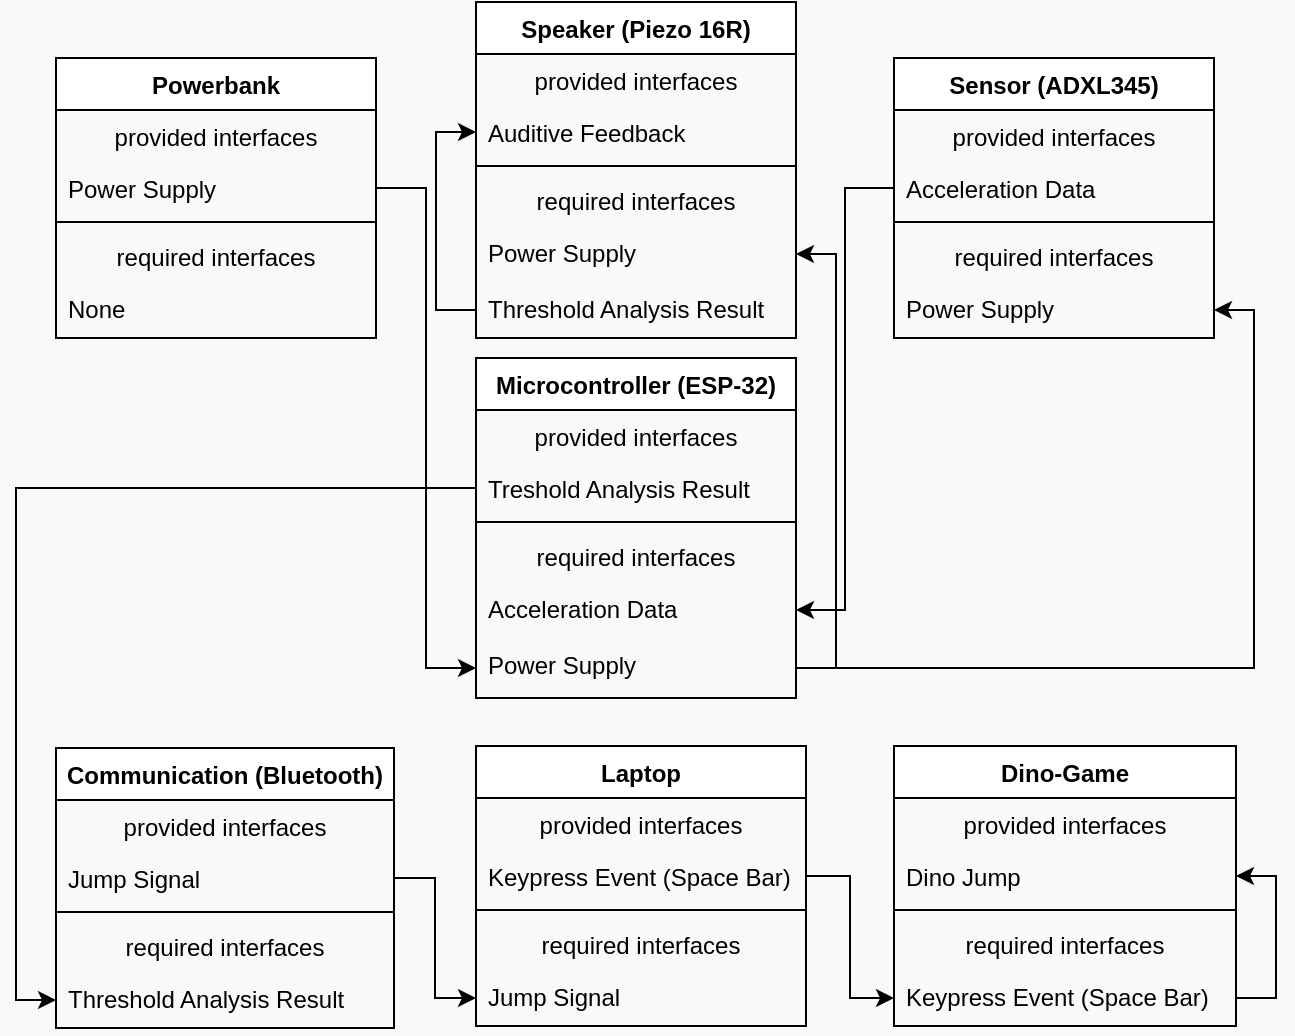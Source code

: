 <mxfile version="26.0.9">
  <diagram id="C5RBs43oDa-KdzZeNtuy" name="Page-1">
    <mxGraphModel dx="946" dy="661" grid="0" gridSize="10" guides="1" tooltips="1" connect="1" arrows="0" fold="0" page="1" pageScale="1" pageWidth="827" pageHeight="1169" background="light-dark(#f9f9f9, #ff7777)" math="0" shadow="0">
      <root>
        <mxCell id="WIyWlLk6GJQsqaUBKTNV-0" />
        <mxCell id="WIyWlLk6GJQsqaUBKTNV-1" parent="WIyWlLk6GJQsqaUBKTNV-0" />
        <mxCell id="zkfFHV4jXpPFQw0GAbJ--17" value="Microcontroller (ESP-32)" style="swimlane;fontStyle=1;align=center;verticalAlign=top;childLayout=stackLayout;horizontal=1;startSize=26;horizontalStack=0;resizeParent=1;resizeLast=0;collapsible=1;marginBottom=0;rounded=0;shadow=0;strokeWidth=1;" parent="WIyWlLk6GJQsqaUBKTNV-1" vertex="1">
          <mxGeometry x="300" y="250" width="160" height="170" as="geometry">
            <mxRectangle x="300" y="250" width="160" height="26" as="alternateBounds" />
          </mxGeometry>
        </mxCell>
        <mxCell id="zkfFHV4jXpPFQw0GAbJ--18" value="provided interfaces" style="text;align=center;verticalAlign=top;spacingLeft=4;spacingRight=4;overflow=hidden;rotatable=0;points=[[0,0.5],[1,0.5]];portConstraint=eastwest;" parent="zkfFHV4jXpPFQw0GAbJ--17" vertex="1">
          <mxGeometry y="26" width="160" height="26" as="geometry" />
        </mxCell>
        <mxCell id="zkfFHV4jXpPFQw0GAbJ--19" value="Treshold Analysis Result" style="text;align=left;verticalAlign=top;spacingLeft=4;spacingRight=4;overflow=hidden;rotatable=0;points=[[0,0.5],[1,0.5]];portConstraint=eastwest;rounded=0;shadow=0;html=0;" parent="zkfFHV4jXpPFQw0GAbJ--17" vertex="1">
          <mxGeometry y="52" width="160" height="26" as="geometry" />
        </mxCell>
        <mxCell id="zkfFHV4jXpPFQw0GAbJ--23" value="" style="line;html=1;strokeWidth=1;align=left;verticalAlign=middle;spacingTop=-1;spacingLeft=3;spacingRight=3;rotatable=0;labelPosition=right;points=[];portConstraint=eastwest;" parent="zkfFHV4jXpPFQw0GAbJ--17" vertex="1">
          <mxGeometry y="78" width="160" height="8" as="geometry" />
        </mxCell>
        <mxCell id="zkfFHV4jXpPFQw0GAbJ--24" value="required interfaces" style="text;align=center;verticalAlign=top;spacingLeft=4;spacingRight=4;overflow=hidden;rotatable=0;points=[[0,0.5],[1,0.5]];portConstraint=eastwest;" parent="zkfFHV4jXpPFQw0GAbJ--17" vertex="1">
          <mxGeometry y="86" width="160" height="26" as="geometry" />
        </mxCell>
        <mxCell id="zkfFHV4jXpPFQw0GAbJ--25" value="Acceleration Data&#xa;" style="text;align=left;verticalAlign=top;spacingLeft=4;spacingRight=4;overflow=hidden;rotatable=0;points=[[0,0.5],[1,0.5]];portConstraint=eastwest;" parent="zkfFHV4jXpPFQw0GAbJ--17" vertex="1">
          <mxGeometry y="112" width="160" height="28" as="geometry" />
        </mxCell>
        <mxCell id="FBuUf3bb7noWJQcVGMWO-40" value="Power Supply&#xa;" style="text;align=left;verticalAlign=top;spacingLeft=4;spacingRight=4;overflow=hidden;rotatable=0;points=[[0,0.5],[1,0.5]];portConstraint=eastwest;" parent="zkfFHV4jXpPFQw0GAbJ--17" vertex="1">
          <mxGeometry y="140" width="160" height="30" as="geometry" />
        </mxCell>
        <mxCell id="FBuUf3bb7noWJQcVGMWO-2" value="Sensor (ADXL345)" style="swimlane;fontStyle=1;align=center;verticalAlign=top;childLayout=stackLayout;horizontal=1;startSize=26;horizontalStack=0;resizeParent=1;resizeLast=0;collapsible=1;marginBottom=0;rounded=0;shadow=0;strokeWidth=1;" parent="WIyWlLk6GJQsqaUBKTNV-1" vertex="1">
          <mxGeometry x="509" y="100" width="160" height="140" as="geometry">
            <mxRectangle x="550" y="140" width="160" height="26" as="alternateBounds" />
          </mxGeometry>
        </mxCell>
        <mxCell id="FBuUf3bb7noWJQcVGMWO-3" value="provided interfaces" style="text;align=center;verticalAlign=top;spacingLeft=4;spacingRight=4;overflow=hidden;rotatable=0;points=[[0,0.5],[1,0.5]];portConstraint=eastwest;" parent="FBuUf3bb7noWJQcVGMWO-2" vertex="1">
          <mxGeometry y="26" width="160" height="26" as="geometry" />
        </mxCell>
        <mxCell id="FBuUf3bb7noWJQcVGMWO-4" value="Acceleration Data" style="text;align=left;verticalAlign=top;spacingLeft=4;spacingRight=4;overflow=hidden;rotatable=0;points=[[0,0.5],[1,0.5]];portConstraint=eastwest;rounded=0;shadow=0;html=0;" parent="FBuUf3bb7noWJQcVGMWO-2" vertex="1">
          <mxGeometry y="52" width="160" height="26" as="geometry" />
        </mxCell>
        <mxCell id="FBuUf3bb7noWJQcVGMWO-5" value="" style="line;html=1;strokeWidth=1;align=left;verticalAlign=middle;spacingTop=-1;spacingLeft=3;spacingRight=3;rotatable=0;labelPosition=right;points=[];portConstraint=eastwest;" parent="FBuUf3bb7noWJQcVGMWO-2" vertex="1">
          <mxGeometry y="78" width="160" height="8" as="geometry" />
        </mxCell>
        <mxCell id="FBuUf3bb7noWJQcVGMWO-6" value="required interfaces" style="text;align=center;verticalAlign=top;spacingLeft=4;spacingRight=4;overflow=hidden;rotatable=0;points=[[0,0.5],[1,0.5]];portConstraint=eastwest;" parent="FBuUf3bb7noWJQcVGMWO-2" vertex="1">
          <mxGeometry y="86" width="160" height="26" as="geometry" />
        </mxCell>
        <mxCell id="FBuUf3bb7noWJQcVGMWO-7" value="Power Supply" style="text;align=left;verticalAlign=top;spacingLeft=4;spacingRight=4;overflow=hidden;rotatable=0;points=[[0,0.5],[1,0.5]];portConstraint=eastwest;" parent="FBuUf3bb7noWJQcVGMWO-2" vertex="1">
          <mxGeometry y="112" width="160" height="28" as="geometry" />
        </mxCell>
        <mxCell id="FBuUf3bb7noWJQcVGMWO-16" value="Communication (Bluetooth)" style="swimlane;fontStyle=1;align=center;verticalAlign=top;childLayout=stackLayout;horizontal=1;startSize=26;horizontalStack=0;resizeParent=1;resizeLast=0;collapsible=1;marginBottom=0;rounded=0;shadow=0;strokeWidth=1;" parent="WIyWlLk6GJQsqaUBKTNV-1" vertex="1">
          <mxGeometry x="90" y="445" width="169" height="140" as="geometry">
            <mxRectangle x="550" y="140" width="160" height="26" as="alternateBounds" />
          </mxGeometry>
        </mxCell>
        <mxCell id="FBuUf3bb7noWJQcVGMWO-17" value="provided interfaces" style="text;align=center;verticalAlign=top;spacingLeft=4;spacingRight=4;overflow=hidden;rotatable=0;points=[[0,0.5],[1,0.5]];portConstraint=eastwest;" parent="FBuUf3bb7noWJQcVGMWO-16" vertex="1">
          <mxGeometry y="26" width="169" height="26" as="geometry" />
        </mxCell>
        <mxCell id="FBuUf3bb7noWJQcVGMWO-18" value="Jump Signal" style="text;align=left;verticalAlign=top;spacingLeft=4;spacingRight=4;overflow=hidden;rotatable=0;points=[[0,0.5],[1,0.5]];portConstraint=eastwest;rounded=0;shadow=0;html=0;" parent="FBuUf3bb7noWJQcVGMWO-16" vertex="1">
          <mxGeometry y="52" width="169" height="26" as="geometry" />
        </mxCell>
        <mxCell id="FBuUf3bb7noWJQcVGMWO-19" value="" style="line;html=1;strokeWidth=1;align=left;verticalAlign=middle;spacingTop=-1;spacingLeft=3;spacingRight=3;rotatable=0;labelPosition=right;points=[];portConstraint=eastwest;" parent="FBuUf3bb7noWJQcVGMWO-16" vertex="1">
          <mxGeometry y="78" width="169" height="8" as="geometry" />
        </mxCell>
        <mxCell id="FBuUf3bb7noWJQcVGMWO-20" value="required interfaces" style="text;align=center;verticalAlign=top;spacingLeft=4;spacingRight=4;overflow=hidden;rotatable=0;points=[[0,0.5],[1,0.5]];portConstraint=eastwest;" parent="FBuUf3bb7noWJQcVGMWO-16" vertex="1">
          <mxGeometry y="86" width="169" height="26" as="geometry" />
        </mxCell>
        <mxCell id="FBuUf3bb7noWJQcVGMWO-21" value="Threshold Analysis Result" style="text;align=left;verticalAlign=top;spacingLeft=4;spacingRight=4;overflow=hidden;rotatable=0;points=[[0,0.5],[1,0.5]];portConstraint=eastwest;" parent="FBuUf3bb7noWJQcVGMWO-16" vertex="1">
          <mxGeometry y="112" width="169" height="28" as="geometry" />
        </mxCell>
        <mxCell id="FBuUf3bb7noWJQcVGMWO-22" value="Laptop" style="swimlane;fontStyle=1;align=center;verticalAlign=top;childLayout=stackLayout;horizontal=1;startSize=26;horizontalStack=0;resizeParent=1;resizeLast=0;collapsible=1;marginBottom=0;rounded=0;shadow=0;strokeWidth=1;" parent="WIyWlLk6GJQsqaUBKTNV-1" vertex="1">
          <mxGeometry x="300" y="444" width="165" height="140" as="geometry">
            <mxRectangle x="550" y="140" width="160" height="26" as="alternateBounds" />
          </mxGeometry>
        </mxCell>
        <mxCell id="FBuUf3bb7noWJQcVGMWO-23" value="provided interfaces" style="text;align=center;verticalAlign=top;spacingLeft=4;spacingRight=4;overflow=hidden;rotatable=0;points=[[0,0.5],[1,0.5]];portConstraint=eastwest;" parent="FBuUf3bb7noWJQcVGMWO-22" vertex="1">
          <mxGeometry y="26" width="165" height="26" as="geometry" />
        </mxCell>
        <mxCell id="FBuUf3bb7noWJQcVGMWO-24" value="Keypress Event (Space Bar)" style="text;align=left;verticalAlign=top;spacingLeft=4;spacingRight=4;overflow=hidden;rotatable=0;points=[[0,0.5],[1,0.5]];portConstraint=eastwest;rounded=0;shadow=0;html=0;" parent="FBuUf3bb7noWJQcVGMWO-22" vertex="1">
          <mxGeometry y="52" width="165" height="26" as="geometry" />
        </mxCell>
        <mxCell id="FBuUf3bb7noWJQcVGMWO-25" value="" style="line;html=1;strokeWidth=1;align=left;verticalAlign=middle;spacingTop=-1;spacingLeft=3;spacingRight=3;rotatable=0;labelPosition=right;points=[];portConstraint=eastwest;" parent="FBuUf3bb7noWJQcVGMWO-22" vertex="1">
          <mxGeometry y="78" width="165" height="8" as="geometry" />
        </mxCell>
        <mxCell id="FBuUf3bb7noWJQcVGMWO-26" value="required interfaces" style="text;align=center;verticalAlign=top;spacingLeft=4;spacingRight=4;overflow=hidden;rotatable=0;points=[[0,0.5],[1,0.5]];portConstraint=eastwest;" parent="FBuUf3bb7noWJQcVGMWO-22" vertex="1">
          <mxGeometry y="86" width="165" height="26" as="geometry" />
        </mxCell>
        <mxCell id="FBuUf3bb7noWJQcVGMWO-27" value="Jump Signal" style="text;align=left;verticalAlign=top;spacingLeft=4;spacingRight=4;overflow=hidden;rotatable=0;points=[[0,0.5],[1,0.5]];portConstraint=eastwest;" parent="FBuUf3bb7noWJQcVGMWO-22" vertex="1">
          <mxGeometry y="112" width="165" height="28" as="geometry" />
        </mxCell>
        <mxCell id="FBuUf3bb7noWJQcVGMWO-28" value="Powerbank" style="swimlane;fontStyle=1;align=center;verticalAlign=top;childLayout=stackLayout;horizontal=1;startSize=26;horizontalStack=0;resizeParent=1;resizeLast=0;collapsible=1;marginBottom=0;rounded=0;shadow=0;strokeWidth=1;" parent="WIyWlLk6GJQsqaUBKTNV-1" vertex="1">
          <mxGeometry x="90" y="100" width="160" height="140" as="geometry">
            <mxRectangle x="550" y="140" width="160" height="26" as="alternateBounds" />
          </mxGeometry>
        </mxCell>
        <mxCell id="FBuUf3bb7noWJQcVGMWO-29" value="provided interfaces" style="text;align=center;verticalAlign=top;spacingLeft=4;spacingRight=4;overflow=hidden;rotatable=0;points=[[0,0.5],[1,0.5]];portConstraint=eastwest;" parent="FBuUf3bb7noWJQcVGMWO-28" vertex="1">
          <mxGeometry y="26" width="160" height="26" as="geometry" />
        </mxCell>
        <mxCell id="FBuUf3bb7noWJQcVGMWO-30" value="Power Supply" style="text;align=left;verticalAlign=top;spacingLeft=4;spacingRight=4;overflow=hidden;rotatable=0;points=[[0,0.5],[1,0.5]];portConstraint=eastwest;rounded=0;shadow=0;html=0;" parent="FBuUf3bb7noWJQcVGMWO-28" vertex="1">
          <mxGeometry y="52" width="160" height="26" as="geometry" />
        </mxCell>
        <mxCell id="FBuUf3bb7noWJQcVGMWO-31" value="" style="line;html=1;strokeWidth=1;align=left;verticalAlign=middle;spacingTop=-1;spacingLeft=3;spacingRight=3;rotatable=0;labelPosition=right;points=[];portConstraint=eastwest;" parent="FBuUf3bb7noWJQcVGMWO-28" vertex="1">
          <mxGeometry y="78" width="160" height="8" as="geometry" />
        </mxCell>
        <mxCell id="FBuUf3bb7noWJQcVGMWO-32" value="required interfaces" style="text;align=center;verticalAlign=top;spacingLeft=4;spacingRight=4;overflow=hidden;rotatable=0;points=[[0,0.5],[1,0.5]];portConstraint=eastwest;" parent="FBuUf3bb7noWJQcVGMWO-28" vertex="1">
          <mxGeometry y="86" width="160" height="26" as="geometry" />
        </mxCell>
        <mxCell id="FBuUf3bb7noWJQcVGMWO-33" value="None" style="text;align=left;verticalAlign=top;spacingLeft=4;spacingRight=4;overflow=hidden;rotatable=0;points=[[0,0.5],[1,0.5]];portConstraint=eastwest;" parent="FBuUf3bb7noWJQcVGMWO-28" vertex="1">
          <mxGeometry y="112" width="160" height="28" as="geometry" />
        </mxCell>
        <mxCell id="FBuUf3bb7noWJQcVGMWO-43" style="edgeStyle=orthogonalEdgeStyle;rounded=0;orthogonalLoop=1;jettySize=auto;html=1;exitX=1;exitY=0.5;exitDx=0;exitDy=0;entryX=0;entryY=0.5;entryDx=0;entryDy=0;" parent="WIyWlLk6GJQsqaUBKTNV-1" source="FBuUf3bb7noWJQcVGMWO-30" target="FBuUf3bb7noWJQcVGMWO-40" edge="1">
          <mxGeometry relative="1" as="geometry" />
        </mxCell>
        <mxCell id="FBuUf3bb7noWJQcVGMWO-44" style="edgeStyle=orthogonalEdgeStyle;rounded=0;orthogonalLoop=1;jettySize=auto;html=1;exitX=1;exitY=0.5;exitDx=0;exitDy=0;entryX=1;entryY=0.5;entryDx=0;entryDy=0;" parent="WIyWlLk6GJQsqaUBKTNV-1" source="FBuUf3bb7noWJQcVGMWO-40" target="FBuUf3bb7noWJQcVGMWO-7" edge="1">
          <mxGeometry relative="1" as="geometry" />
        </mxCell>
        <mxCell id="FBuUf3bb7noWJQcVGMWO-45" style="edgeStyle=orthogonalEdgeStyle;rounded=0;orthogonalLoop=1;jettySize=auto;html=1;exitX=0;exitY=0.5;exitDx=0;exitDy=0;entryX=1;entryY=0.5;entryDx=0;entryDy=0;" parent="WIyWlLk6GJQsqaUBKTNV-1" source="FBuUf3bb7noWJQcVGMWO-4" target="zkfFHV4jXpPFQw0GAbJ--25" edge="1">
          <mxGeometry relative="1" as="geometry" />
        </mxCell>
        <mxCell id="FBuUf3bb7noWJQcVGMWO-46" style="edgeStyle=orthogonalEdgeStyle;rounded=0;orthogonalLoop=1;jettySize=auto;html=1;exitX=0;exitY=0.5;exitDx=0;exitDy=0;entryX=0;entryY=0.5;entryDx=0;entryDy=0;" parent="WIyWlLk6GJQsqaUBKTNV-1" source="zkfFHV4jXpPFQw0GAbJ--19" target="FBuUf3bb7noWJQcVGMWO-21" edge="1">
          <mxGeometry relative="1" as="geometry" />
        </mxCell>
        <mxCell id="FBuUf3bb7noWJQcVGMWO-48" value="Dino-Game" style="swimlane;fontStyle=1;align=center;verticalAlign=top;childLayout=stackLayout;horizontal=1;startSize=26;horizontalStack=0;resizeParent=1;resizeLast=0;collapsible=1;marginBottom=0;rounded=0;shadow=0;strokeWidth=1;" parent="WIyWlLk6GJQsqaUBKTNV-1" vertex="1">
          <mxGeometry x="509" y="444" width="171" height="140" as="geometry">
            <mxRectangle x="550" y="140" width="160" height="26" as="alternateBounds" />
          </mxGeometry>
        </mxCell>
        <mxCell id="FBuUf3bb7noWJQcVGMWO-49" value="provided interfaces" style="text;align=center;verticalAlign=top;spacingLeft=4;spacingRight=4;overflow=hidden;rotatable=0;points=[[0,0.5],[1,0.5]];portConstraint=eastwest;" parent="FBuUf3bb7noWJQcVGMWO-48" vertex="1">
          <mxGeometry y="26" width="171" height="26" as="geometry" />
        </mxCell>
        <mxCell id="FBuUf3bb7noWJQcVGMWO-50" value="Dino Jump" style="text;align=left;verticalAlign=top;spacingLeft=4;spacingRight=4;overflow=hidden;rotatable=0;points=[[0,0.5],[1,0.5]];portConstraint=eastwest;rounded=0;shadow=0;html=0;" parent="FBuUf3bb7noWJQcVGMWO-48" vertex="1">
          <mxGeometry y="52" width="171" height="26" as="geometry" />
        </mxCell>
        <mxCell id="FBuUf3bb7noWJQcVGMWO-51" value="" style="line;html=1;strokeWidth=1;align=left;verticalAlign=middle;spacingTop=-1;spacingLeft=3;spacingRight=3;rotatable=0;labelPosition=right;points=[];portConstraint=eastwest;" parent="FBuUf3bb7noWJQcVGMWO-48" vertex="1">
          <mxGeometry y="78" width="171" height="8" as="geometry" />
        </mxCell>
        <mxCell id="FBuUf3bb7noWJQcVGMWO-52" value="required interfaces" style="text;align=center;verticalAlign=top;spacingLeft=4;spacingRight=4;overflow=hidden;rotatable=0;points=[[0,0.5],[1,0.5]];portConstraint=eastwest;" parent="FBuUf3bb7noWJQcVGMWO-48" vertex="1">
          <mxGeometry y="86" width="171" height="26" as="geometry" />
        </mxCell>
        <mxCell id="5X4Yvp1WfGCFXUjbnYLh-10" style="edgeStyle=orthogonalEdgeStyle;rounded=0;orthogonalLoop=1;jettySize=auto;html=1;exitX=1;exitY=0.5;exitDx=0;exitDy=0;entryX=1;entryY=0.5;entryDx=0;entryDy=0;" parent="FBuUf3bb7noWJQcVGMWO-48" source="FBuUf3bb7noWJQcVGMWO-53" target="FBuUf3bb7noWJQcVGMWO-50" edge="1">
          <mxGeometry relative="1" as="geometry" />
        </mxCell>
        <mxCell id="FBuUf3bb7noWJQcVGMWO-53" value="Keypress Event (Space Bar)" style="text;align=left;verticalAlign=top;spacingLeft=4;spacingRight=4;overflow=hidden;rotatable=0;points=[[0,0.5],[1,0.5]];portConstraint=eastwest;" parent="FBuUf3bb7noWJQcVGMWO-48" vertex="1">
          <mxGeometry y="112" width="171" height="28" as="geometry" />
        </mxCell>
        <mxCell id="FBuUf3bb7noWJQcVGMWO-54" style="edgeStyle=orthogonalEdgeStyle;rounded=0;orthogonalLoop=1;jettySize=auto;html=1;exitX=1;exitY=0.5;exitDx=0;exitDy=0;entryX=0;entryY=0.5;entryDx=0;entryDy=0;" parent="WIyWlLk6GJQsqaUBKTNV-1" source="FBuUf3bb7noWJQcVGMWO-24" target="FBuUf3bb7noWJQcVGMWO-53" edge="1">
          <mxGeometry relative="1" as="geometry" />
        </mxCell>
        <mxCell id="5X4Yvp1WfGCFXUjbnYLh-0" value="Speaker (Piezo 16R)" style="swimlane;fontStyle=1;align=center;verticalAlign=top;childLayout=stackLayout;horizontal=1;startSize=26;horizontalStack=0;resizeParent=1;resizeLast=0;collapsible=1;marginBottom=0;rounded=0;shadow=0;strokeWidth=1;" parent="WIyWlLk6GJQsqaUBKTNV-1" vertex="1">
          <mxGeometry x="300" y="72" width="160" height="168" as="geometry">
            <mxRectangle x="550" y="140" width="160" height="26" as="alternateBounds" />
          </mxGeometry>
        </mxCell>
        <mxCell id="5X4Yvp1WfGCFXUjbnYLh-1" value="provided interfaces" style="text;align=center;verticalAlign=top;spacingLeft=4;spacingRight=4;overflow=hidden;rotatable=0;points=[[0,0.5],[1,0.5]];portConstraint=eastwest;" parent="5X4Yvp1WfGCFXUjbnYLh-0" vertex="1">
          <mxGeometry y="26" width="160" height="26" as="geometry" />
        </mxCell>
        <mxCell id="5X4Yvp1WfGCFXUjbnYLh-2" value="Auditive Feedback" style="text;align=left;verticalAlign=top;spacingLeft=4;spacingRight=4;overflow=hidden;rotatable=0;points=[[0,0.5],[1,0.5]];portConstraint=eastwest;rounded=0;shadow=0;html=0;" parent="5X4Yvp1WfGCFXUjbnYLh-0" vertex="1">
          <mxGeometry y="52" width="160" height="26" as="geometry" />
        </mxCell>
        <mxCell id="5X4Yvp1WfGCFXUjbnYLh-3" value="" style="line;html=1;strokeWidth=1;align=left;verticalAlign=middle;spacingTop=-1;spacingLeft=3;spacingRight=3;rotatable=0;labelPosition=right;points=[];portConstraint=eastwest;" parent="5X4Yvp1WfGCFXUjbnYLh-0" vertex="1">
          <mxGeometry y="78" width="160" height="8" as="geometry" />
        </mxCell>
        <mxCell id="5X4Yvp1WfGCFXUjbnYLh-4" value="required interfaces" style="text;align=center;verticalAlign=top;spacingLeft=4;spacingRight=4;overflow=hidden;rotatable=0;points=[[0,0.5],[1,0.5]];portConstraint=eastwest;" parent="5X4Yvp1WfGCFXUjbnYLh-0" vertex="1">
          <mxGeometry y="86" width="160" height="26" as="geometry" />
        </mxCell>
        <mxCell id="5X4Yvp1WfGCFXUjbnYLh-5" value="Power Supply" style="text;align=left;verticalAlign=top;spacingLeft=4;spacingRight=4;overflow=hidden;rotatable=0;points=[[0,0.5],[1,0.5]];portConstraint=eastwest;" parent="5X4Yvp1WfGCFXUjbnYLh-0" vertex="1">
          <mxGeometry y="112" width="160" height="28" as="geometry" />
        </mxCell>
        <mxCell id="5X4Yvp1WfGCFXUjbnYLh-9" style="edgeStyle=orthogonalEdgeStyle;rounded=0;orthogonalLoop=1;jettySize=auto;html=1;exitX=0;exitY=0.5;exitDx=0;exitDy=0;entryX=0;entryY=0.5;entryDx=0;entryDy=0;" parent="5X4Yvp1WfGCFXUjbnYLh-0" source="5X4Yvp1WfGCFXUjbnYLh-7" target="5X4Yvp1WfGCFXUjbnYLh-2" edge="1">
          <mxGeometry relative="1" as="geometry" />
        </mxCell>
        <mxCell id="5X4Yvp1WfGCFXUjbnYLh-7" value="Threshold Analysis Result" style="text;align=left;verticalAlign=top;spacingLeft=4;spacingRight=4;overflow=hidden;rotatable=0;points=[[0,0.5],[1,0.5]];portConstraint=eastwest;" parent="5X4Yvp1WfGCFXUjbnYLh-0" vertex="1">
          <mxGeometry y="140" width="160" height="28" as="geometry" />
        </mxCell>
        <mxCell id="5X4Yvp1WfGCFXUjbnYLh-8" style="edgeStyle=orthogonalEdgeStyle;rounded=0;orthogonalLoop=1;jettySize=auto;html=1;exitX=1;exitY=0.5;exitDx=0;exitDy=0;entryX=1;entryY=0.5;entryDx=0;entryDy=0;" parent="WIyWlLk6GJQsqaUBKTNV-1" source="FBuUf3bb7noWJQcVGMWO-40" target="5X4Yvp1WfGCFXUjbnYLh-5" edge="1">
          <mxGeometry relative="1" as="geometry" />
        </mxCell>
        <mxCell id="MdLhFIzfAbqJJTdGHO6E-0" style="edgeStyle=orthogonalEdgeStyle;rounded=0;orthogonalLoop=1;jettySize=auto;html=1;exitX=1;exitY=0.5;exitDx=0;exitDy=0;entryX=0;entryY=0.5;entryDx=0;entryDy=0;" edge="1" parent="WIyWlLk6GJQsqaUBKTNV-1" source="FBuUf3bb7noWJQcVGMWO-18" target="FBuUf3bb7noWJQcVGMWO-27">
          <mxGeometry relative="1" as="geometry" />
        </mxCell>
      </root>
    </mxGraphModel>
  </diagram>
</mxfile>
